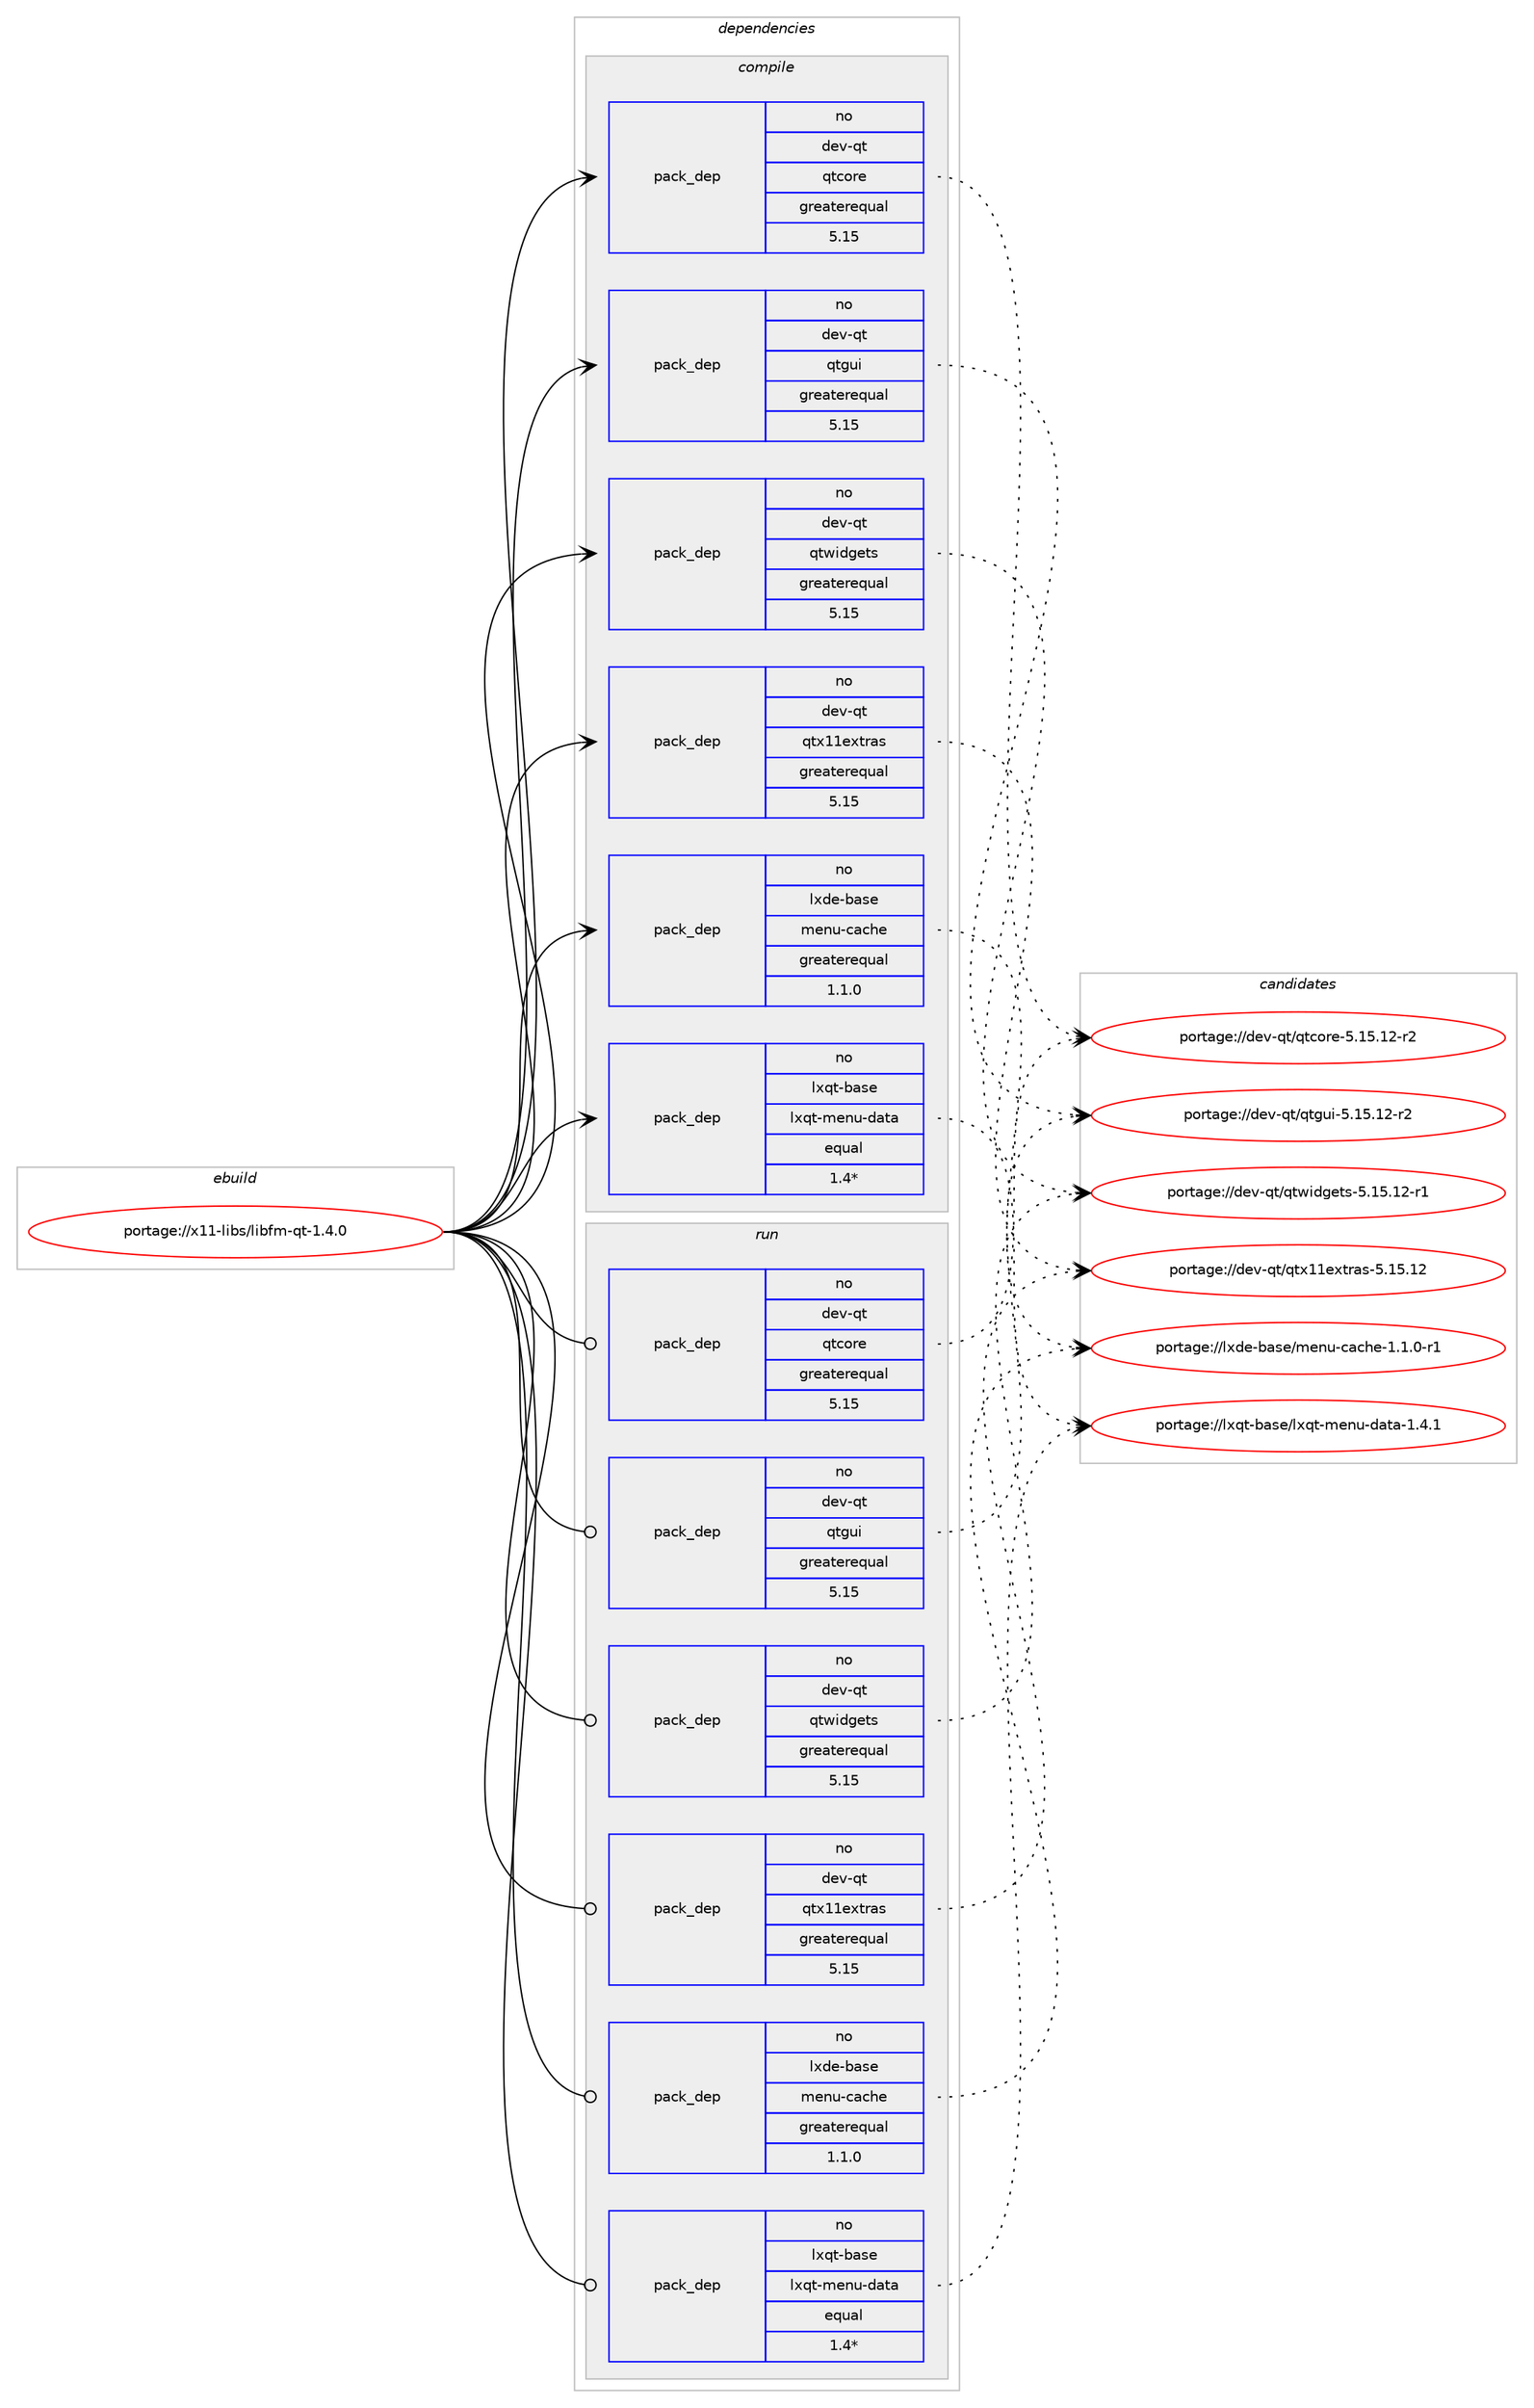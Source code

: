 digraph prolog {

# *************
# Graph options
# *************

newrank=true;
concentrate=true;
compound=true;
graph [rankdir=LR,fontname=Helvetica,fontsize=10,ranksep=1.5];#, ranksep=2.5, nodesep=0.2];
edge  [arrowhead=vee];
node  [fontname=Helvetica,fontsize=10];

# **********
# The ebuild
# **********

subgraph cluster_leftcol {
color=gray;
rank=same;
label=<<i>ebuild</i>>;
id [label="portage://x11-libs/libfm-qt-1.4.0", color=red, width=4, href="../x11-libs/libfm-qt-1.4.0.svg"];
}

# ****************
# The dependencies
# ****************

subgraph cluster_midcol {
color=gray;
label=<<i>dependencies</i>>;
subgraph cluster_compile {
fillcolor="#eeeeee";
style=filled;
label=<<i>compile</i>>;
# *** BEGIN UNKNOWN DEPENDENCY TYPE (TODO) ***
# id -> package_dependency(portage://x11-libs/libfm-qt-1.4.0,install,no,dev-libs,glib,none,[,,],[slot(2)],[])
# *** END UNKNOWN DEPENDENCY TYPE (TODO) ***

subgraph pack7045 {
dependency22624 [label=<<TABLE BORDER="0" CELLBORDER="1" CELLSPACING="0" CELLPADDING="4" WIDTH="220"><TR><TD ROWSPAN="6" CELLPADDING="30">pack_dep</TD></TR><TR><TD WIDTH="110">no</TD></TR><TR><TD>dev-qt</TD></TR><TR><TD>qtcore</TD></TR><TR><TD>greaterequal</TD></TR><TR><TD>5.15</TD></TR></TABLE>>, shape=none, color=blue];
}
id:e -> dependency22624:w [weight=20,style="solid",arrowhead="vee"];
subgraph pack7046 {
dependency22625 [label=<<TABLE BORDER="0" CELLBORDER="1" CELLSPACING="0" CELLPADDING="4" WIDTH="220"><TR><TD ROWSPAN="6" CELLPADDING="30">pack_dep</TD></TR><TR><TD WIDTH="110">no</TD></TR><TR><TD>dev-qt</TD></TR><TR><TD>qtgui</TD></TR><TR><TD>greaterequal</TD></TR><TR><TD>5.15</TD></TR></TABLE>>, shape=none, color=blue];
}
id:e -> dependency22625:w [weight=20,style="solid",arrowhead="vee"];
subgraph pack7047 {
dependency22626 [label=<<TABLE BORDER="0" CELLBORDER="1" CELLSPACING="0" CELLPADDING="4" WIDTH="220"><TR><TD ROWSPAN="6" CELLPADDING="30">pack_dep</TD></TR><TR><TD WIDTH="110">no</TD></TR><TR><TD>dev-qt</TD></TR><TR><TD>qtwidgets</TD></TR><TR><TD>greaterequal</TD></TR><TR><TD>5.15</TD></TR></TABLE>>, shape=none, color=blue];
}
id:e -> dependency22626:w [weight=20,style="solid",arrowhead="vee"];
subgraph pack7048 {
dependency22627 [label=<<TABLE BORDER="0" CELLBORDER="1" CELLSPACING="0" CELLPADDING="4" WIDTH="220"><TR><TD ROWSPAN="6" CELLPADDING="30">pack_dep</TD></TR><TR><TD WIDTH="110">no</TD></TR><TR><TD>dev-qt</TD></TR><TR><TD>qtx11extras</TD></TR><TR><TD>greaterequal</TD></TR><TR><TD>5.15</TD></TR></TABLE>>, shape=none, color=blue];
}
id:e -> dependency22627:w [weight=20,style="solid",arrowhead="vee"];
subgraph pack7049 {
dependency22628 [label=<<TABLE BORDER="0" CELLBORDER="1" CELLSPACING="0" CELLPADDING="4" WIDTH="220"><TR><TD ROWSPAN="6" CELLPADDING="30">pack_dep</TD></TR><TR><TD WIDTH="110">no</TD></TR><TR><TD>lxde-base</TD></TR><TR><TD>menu-cache</TD></TR><TR><TD>greaterequal</TD></TR><TR><TD>1.1.0</TD></TR></TABLE>>, shape=none, color=blue];
}
id:e -> dependency22628:w [weight=20,style="solid",arrowhead="vee"];
subgraph pack7050 {
dependency22629 [label=<<TABLE BORDER="0" CELLBORDER="1" CELLSPACING="0" CELLPADDING="4" WIDTH="220"><TR><TD ROWSPAN="6" CELLPADDING="30">pack_dep</TD></TR><TR><TD WIDTH="110">no</TD></TR><TR><TD>lxqt-base</TD></TR><TR><TD>lxqt-menu-data</TD></TR><TR><TD>equal</TD></TR><TR><TD>1.4*</TD></TR></TABLE>>, shape=none, color=blue];
}
id:e -> dependency22629:w [weight=20,style="solid",arrowhead="vee"];
# *** BEGIN UNKNOWN DEPENDENCY TYPE (TODO) ***
# id -> package_dependency(portage://x11-libs/libfm-qt-1.4.0,install,no,media-libs,libexif,none,[,,],[],[])
# *** END UNKNOWN DEPENDENCY TYPE (TODO) ***

# *** BEGIN UNKNOWN DEPENDENCY TYPE (TODO) ***
# id -> package_dependency(portage://x11-libs/libfm-qt-1.4.0,install,no,x11-libs,libxcb,none,[,,],any_same_slot,[])
# *** END UNKNOWN DEPENDENCY TYPE (TODO) ***

}
subgraph cluster_compileandrun {
fillcolor="#eeeeee";
style=filled;
label=<<i>compile and run</i>>;
}
subgraph cluster_run {
fillcolor="#eeeeee";
style=filled;
label=<<i>run</i>>;
# *** BEGIN UNKNOWN DEPENDENCY TYPE (TODO) ***
# id -> package_dependency(portage://x11-libs/libfm-qt-1.4.0,run,no,dev-libs,glib,none,[,,],[slot(2)],[])
# *** END UNKNOWN DEPENDENCY TYPE (TODO) ***

subgraph pack7051 {
dependency22630 [label=<<TABLE BORDER="0" CELLBORDER="1" CELLSPACING="0" CELLPADDING="4" WIDTH="220"><TR><TD ROWSPAN="6" CELLPADDING="30">pack_dep</TD></TR><TR><TD WIDTH="110">no</TD></TR><TR><TD>dev-qt</TD></TR><TR><TD>qtcore</TD></TR><TR><TD>greaterequal</TD></TR><TR><TD>5.15</TD></TR></TABLE>>, shape=none, color=blue];
}
id:e -> dependency22630:w [weight=20,style="solid",arrowhead="odot"];
subgraph pack7052 {
dependency22631 [label=<<TABLE BORDER="0" CELLBORDER="1" CELLSPACING="0" CELLPADDING="4" WIDTH="220"><TR><TD ROWSPAN="6" CELLPADDING="30">pack_dep</TD></TR><TR><TD WIDTH="110">no</TD></TR><TR><TD>dev-qt</TD></TR><TR><TD>qtgui</TD></TR><TR><TD>greaterequal</TD></TR><TR><TD>5.15</TD></TR></TABLE>>, shape=none, color=blue];
}
id:e -> dependency22631:w [weight=20,style="solid",arrowhead="odot"];
subgraph pack7053 {
dependency22632 [label=<<TABLE BORDER="0" CELLBORDER="1" CELLSPACING="0" CELLPADDING="4" WIDTH="220"><TR><TD ROWSPAN="6" CELLPADDING="30">pack_dep</TD></TR><TR><TD WIDTH="110">no</TD></TR><TR><TD>dev-qt</TD></TR><TR><TD>qtwidgets</TD></TR><TR><TD>greaterequal</TD></TR><TR><TD>5.15</TD></TR></TABLE>>, shape=none, color=blue];
}
id:e -> dependency22632:w [weight=20,style="solid",arrowhead="odot"];
subgraph pack7054 {
dependency22633 [label=<<TABLE BORDER="0" CELLBORDER="1" CELLSPACING="0" CELLPADDING="4" WIDTH="220"><TR><TD ROWSPAN="6" CELLPADDING="30">pack_dep</TD></TR><TR><TD WIDTH="110">no</TD></TR><TR><TD>dev-qt</TD></TR><TR><TD>qtx11extras</TD></TR><TR><TD>greaterequal</TD></TR><TR><TD>5.15</TD></TR></TABLE>>, shape=none, color=blue];
}
id:e -> dependency22633:w [weight=20,style="solid",arrowhead="odot"];
subgraph pack7055 {
dependency22634 [label=<<TABLE BORDER="0" CELLBORDER="1" CELLSPACING="0" CELLPADDING="4" WIDTH="220"><TR><TD ROWSPAN="6" CELLPADDING="30">pack_dep</TD></TR><TR><TD WIDTH="110">no</TD></TR><TR><TD>lxde-base</TD></TR><TR><TD>menu-cache</TD></TR><TR><TD>greaterequal</TD></TR><TR><TD>1.1.0</TD></TR></TABLE>>, shape=none, color=blue];
}
id:e -> dependency22634:w [weight=20,style="solid",arrowhead="odot"];
subgraph pack7056 {
dependency22635 [label=<<TABLE BORDER="0" CELLBORDER="1" CELLSPACING="0" CELLPADDING="4" WIDTH="220"><TR><TD ROWSPAN="6" CELLPADDING="30">pack_dep</TD></TR><TR><TD WIDTH="110">no</TD></TR><TR><TD>lxqt-base</TD></TR><TR><TD>lxqt-menu-data</TD></TR><TR><TD>equal</TD></TR><TR><TD>1.4*</TD></TR></TABLE>>, shape=none, color=blue];
}
id:e -> dependency22635:w [weight=20,style="solid",arrowhead="odot"];
# *** BEGIN UNKNOWN DEPENDENCY TYPE (TODO) ***
# id -> package_dependency(portage://x11-libs/libfm-qt-1.4.0,run,no,media-libs,libexif,none,[,,],[],[])
# *** END UNKNOWN DEPENDENCY TYPE (TODO) ***

# *** BEGIN UNKNOWN DEPENDENCY TYPE (TODO) ***
# id -> package_dependency(portage://x11-libs/libfm-qt-1.4.0,run,no,x11-libs,libxcb,none,[,,],any_same_slot,[])
# *** END UNKNOWN DEPENDENCY TYPE (TODO) ***

}
}

# **************
# The candidates
# **************

subgraph cluster_choices {
rank=same;
color=gray;
label=<<i>candidates</i>>;

subgraph choice7045 {
color=black;
nodesep=1;
choice10010111845113116471131169911111410145534649534649504511450 [label="portage://dev-qt/qtcore-5.15.12-r2", color=red, width=4,href="../dev-qt/qtcore-5.15.12-r2.svg"];
dependency22624:e -> choice10010111845113116471131169911111410145534649534649504511450:w [style=dotted,weight="100"];
}
subgraph choice7046 {
color=black;
nodesep=1;
choice100101118451131164711311610311710545534649534649504511450 [label="portage://dev-qt/qtgui-5.15.12-r2", color=red, width=4,href="../dev-qt/qtgui-5.15.12-r2.svg"];
dependency22625:e -> choice100101118451131164711311610311710545534649534649504511450:w [style=dotted,weight="100"];
}
subgraph choice7047 {
color=black;
nodesep=1;
choice100101118451131164711311611910510010310111611545534649534649504511449 [label="portage://dev-qt/qtwidgets-5.15.12-r1", color=red, width=4,href="../dev-qt/qtwidgets-5.15.12-r1.svg"];
dependency22626:e -> choice100101118451131164711311611910510010310111611545534649534649504511449:w [style=dotted,weight="100"];
}
subgraph choice7048 {
color=black;
nodesep=1;
choice10010111845113116471131161204949101120116114971154553464953464950 [label="portage://dev-qt/qtx11extras-5.15.12", color=red, width=4,href="../dev-qt/qtx11extras-5.15.12.svg"];
dependency22627:e -> choice10010111845113116471131161204949101120116114971154553464953464950:w [style=dotted,weight="100"];
}
subgraph choice7049 {
color=black;
nodesep=1;
choice10812010010145989711510147109101110117459997991041014549464946484511449 [label="portage://lxde-base/menu-cache-1.1.0-r1", color=red, width=4,href="../lxde-base/menu-cache-1.1.0-r1.svg"];
dependency22628:e -> choice10812010010145989711510147109101110117459997991041014549464946484511449:w [style=dotted,weight="100"];
}
subgraph choice7050 {
color=black;
nodesep=1;
choice1081201131164598971151014710812011311645109101110117451009711697454946524649 [label="portage://lxqt-base/lxqt-menu-data-1.4.1", color=red, width=4,href="../lxqt-base/lxqt-menu-data-1.4.1.svg"];
dependency22629:e -> choice1081201131164598971151014710812011311645109101110117451009711697454946524649:w [style=dotted,weight="100"];
}
subgraph choice7051 {
color=black;
nodesep=1;
choice10010111845113116471131169911111410145534649534649504511450 [label="portage://dev-qt/qtcore-5.15.12-r2", color=red, width=4,href="../dev-qt/qtcore-5.15.12-r2.svg"];
dependency22630:e -> choice10010111845113116471131169911111410145534649534649504511450:w [style=dotted,weight="100"];
}
subgraph choice7052 {
color=black;
nodesep=1;
choice100101118451131164711311610311710545534649534649504511450 [label="portage://dev-qt/qtgui-5.15.12-r2", color=red, width=4,href="../dev-qt/qtgui-5.15.12-r2.svg"];
dependency22631:e -> choice100101118451131164711311610311710545534649534649504511450:w [style=dotted,weight="100"];
}
subgraph choice7053 {
color=black;
nodesep=1;
choice100101118451131164711311611910510010310111611545534649534649504511449 [label="portage://dev-qt/qtwidgets-5.15.12-r1", color=red, width=4,href="../dev-qt/qtwidgets-5.15.12-r1.svg"];
dependency22632:e -> choice100101118451131164711311611910510010310111611545534649534649504511449:w [style=dotted,weight="100"];
}
subgraph choice7054 {
color=black;
nodesep=1;
choice10010111845113116471131161204949101120116114971154553464953464950 [label="portage://dev-qt/qtx11extras-5.15.12", color=red, width=4,href="../dev-qt/qtx11extras-5.15.12.svg"];
dependency22633:e -> choice10010111845113116471131161204949101120116114971154553464953464950:w [style=dotted,weight="100"];
}
subgraph choice7055 {
color=black;
nodesep=1;
choice10812010010145989711510147109101110117459997991041014549464946484511449 [label="portage://lxde-base/menu-cache-1.1.0-r1", color=red, width=4,href="../lxde-base/menu-cache-1.1.0-r1.svg"];
dependency22634:e -> choice10812010010145989711510147109101110117459997991041014549464946484511449:w [style=dotted,weight="100"];
}
subgraph choice7056 {
color=black;
nodesep=1;
choice1081201131164598971151014710812011311645109101110117451009711697454946524649 [label="portage://lxqt-base/lxqt-menu-data-1.4.1", color=red, width=4,href="../lxqt-base/lxqt-menu-data-1.4.1.svg"];
dependency22635:e -> choice1081201131164598971151014710812011311645109101110117451009711697454946524649:w [style=dotted,weight="100"];
}
}

}
